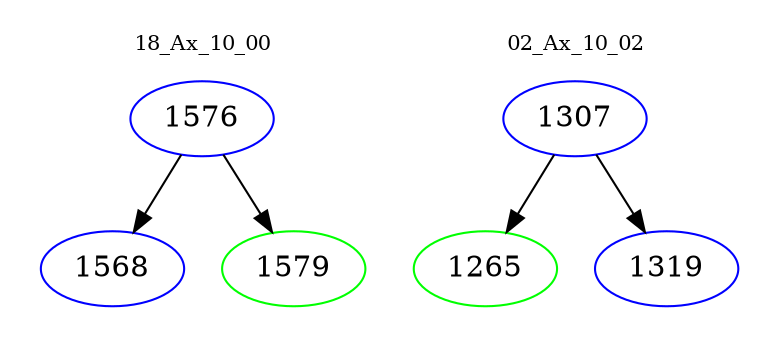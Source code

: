 digraph{
subgraph cluster_0 {
color = white
label = "18_Ax_10_00";
fontsize=10;
T0_1576 [label="1576", color="blue"]
T0_1576 -> T0_1568 [color="black"]
T0_1568 [label="1568", color="blue"]
T0_1576 -> T0_1579 [color="black"]
T0_1579 [label="1579", color="green"]
}
subgraph cluster_1 {
color = white
label = "02_Ax_10_02";
fontsize=10;
T1_1307 [label="1307", color="blue"]
T1_1307 -> T1_1265 [color="black"]
T1_1265 [label="1265", color="green"]
T1_1307 -> T1_1319 [color="black"]
T1_1319 [label="1319", color="blue"]
}
}
